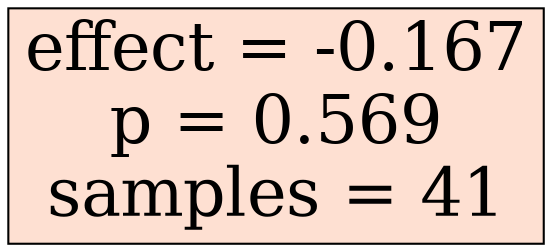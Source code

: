 digraph Tree {
node [shape=box, fontsize=32] ;
edge [fontsize=24] ;
0 [label="effect = -0.167\np = 0.569\nsamples = 41", style=filled, fillcolor="/reds9/2"] ;
}